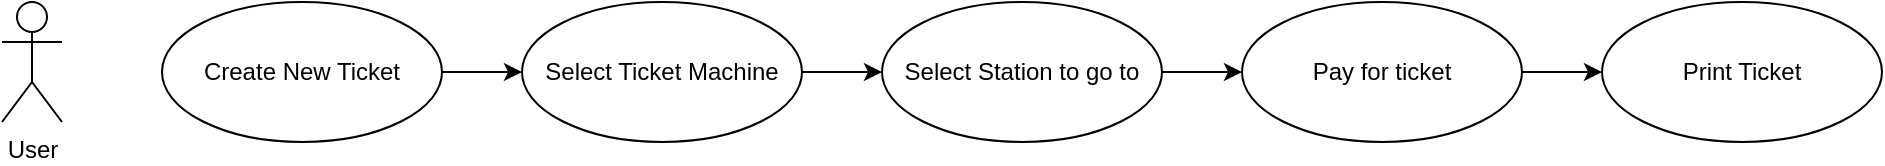 <mxfile version="15.1.3" type="device"><diagram id="43zLhzMHw-gZ65ud9o_L" name="Page-1"><mxGraphModel dx="1264" dy="592" grid="1" gridSize="10" guides="1" tooltips="1" connect="1" arrows="1" fold="1" page="1" pageScale="1" pageWidth="827" pageHeight="1169" math="0" shadow="0"><root><mxCell id="0"/><mxCell id="1" parent="0"/><mxCell id="EISD_g16uhwofZvn2yUO-7" value="" style="edgeStyle=orthogonalEdgeStyle;rounded=0;orthogonalLoop=1;jettySize=auto;html=1;" parent="1" source="EISD_g16uhwofZvn2yUO-1" target="EISD_g16uhwofZvn2yUO-2" edge="1"><mxGeometry relative="1" as="geometry"/></mxCell><mxCell id="EISD_g16uhwofZvn2yUO-1" value="Create New Ticket" style="ellipse;whiteSpace=wrap;html=1;" parent="1" vertex="1"><mxGeometry x="160" y="220" width="140" height="70" as="geometry"/></mxCell><mxCell id="EISD_g16uhwofZvn2yUO-8" value="" style="edgeStyle=orthogonalEdgeStyle;rounded=0;orthogonalLoop=1;jettySize=auto;html=1;" parent="1" source="EISD_g16uhwofZvn2yUO-2" target="EISD_g16uhwofZvn2yUO-3" edge="1"><mxGeometry relative="1" as="geometry"/></mxCell><mxCell id="EISD_g16uhwofZvn2yUO-2" value="Select Ticket Machine" style="ellipse;whiteSpace=wrap;html=1;" parent="1" vertex="1"><mxGeometry x="340" y="220" width="140" height="70" as="geometry"/></mxCell><mxCell id="EISD_g16uhwofZvn2yUO-9" value="" style="edgeStyle=orthogonalEdgeStyle;rounded=0;orthogonalLoop=1;jettySize=auto;html=1;" parent="1" source="EISD_g16uhwofZvn2yUO-3" target="EISD_g16uhwofZvn2yUO-4" edge="1"><mxGeometry relative="1" as="geometry"/></mxCell><mxCell id="EISD_g16uhwofZvn2yUO-3" value="Select Station to go to" style="ellipse;whiteSpace=wrap;html=1;" parent="1" vertex="1"><mxGeometry x="520" y="220" width="140" height="70" as="geometry"/></mxCell><mxCell id="EISD_g16uhwofZvn2yUO-10" value="" style="edgeStyle=orthogonalEdgeStyle;rounded=0;orthogonalLoop=1;jettySize=auto;html=1;" parent="1" source="EISD_g16uhwofZvn2yUO-4" target="EISD_g16uhwofZvn2yUO-5" edge="1"><mxGeometry relative="1" as="geometry"/></mxCell><mxCell id="EISD_g16uhwofZvn2yUO-4" value="Pay for ticket" style="ellipse;whiteSpace=wrap;html=1;" parent="1" vertex="1"><mxGeometry x="700" y="220" width="140" height="70" as="geometry"/></mxCell><mxCell id="EISD_g16uhwofZvn2yUO-5" value="Print Ticket" style="ellipse;whiteSpace=wrap;html=1;" parent="1" vertex="1"><mxGeometry x="880" y="220" width="140" height="70" as="geometry"/></mxCell><mxCell id="EISD_g16uhwofZvn2yUO-6" value="User" style="shape=umlActor;html=1;verticalLabelPosition=bottom;verticalAlign=top;align=center;" parent="1" vertex="1"><mxGeometry x="80" y="220" width="30" height="60" as="geometry"/></mxCell></root></mxGraphModel></diagram></mxfile>